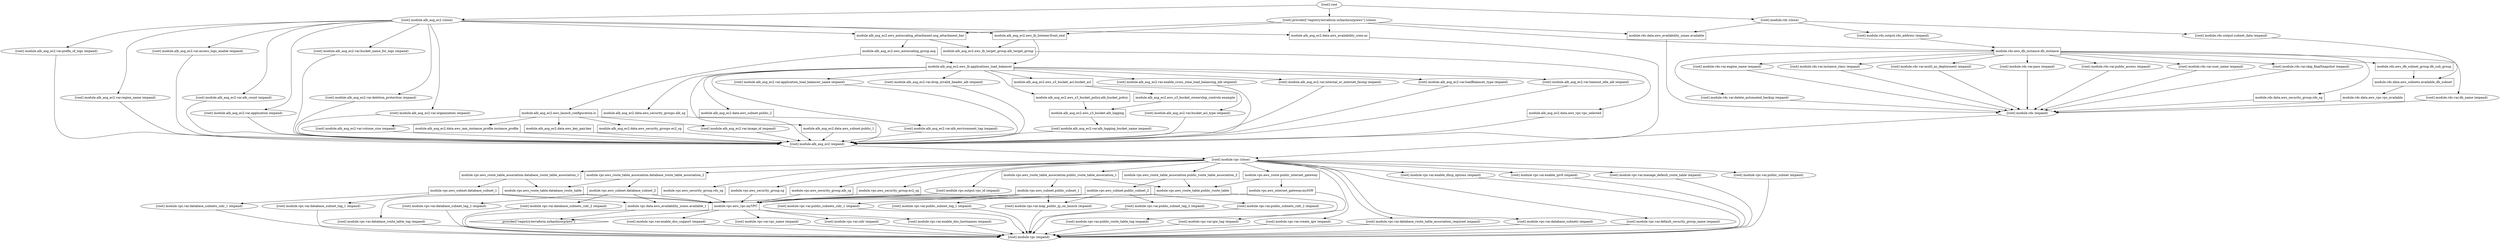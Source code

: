 digraph {
	compound = "true"
	newrank = "true"
	subgraph "root" {
		"[root] module.alb_asg_ec2.aws_autoscaling_attachment.asg_attachment_bar (expand)" [label = "module.alb_asg_ec2.aws_autoscaling_attachment.asg_attachment_bar", shape = "box"]
		"[root] module.alb_asg_ec2.aws_autoscaling_group.asg (expand)" [label = "module.alb_asg_ec2.aws_autoscaling_group.asg", shape = "box"]
		"[root] module.alb_asg_ec2.aws_launch_configuration.lc (expand)" [label = "module.alb_asg_ec2.aws_launch_configuration.lc", shape = "box"]
		"[root] module.alb_asg_ec2.aws_lb.applications_load_balancer (expand)" [label = "module.alb_asg_ec2.aws_lb.applications_load_balancer", shape = "box"]
		"[root] module.alb_asg_ec2.aws_lb_listener.front_end (expand)" [label = "module.alb_asg_ec2.aws_lb_listener.front_end", shape = "box"]
		"[root] module.alb_asg_ec2.aws_lb_target_group.alb_target_group (expand)" [label = "module.alb_asg_ec2.aws_lb_target_group.alb_target_group", shape = "box"]
		"[root] module.alb_asg_ec2.aws_s3_bucket.alb_logging (expand)" [label = "module.alb_asg_ec2.aws_s3_bucket.alb_logging", shape = "box"]
		"[root] module.alb_asg_ec2.aws_s3_bucket_acl.bucket_acl (expand)" [label = "module.alb_asg_ec2.aws_s3_bucket_acl.bucket_acl", shape = "box"]
		"[root] module.alb_asg_ec2.aws_s3_bucket_ownership_controls.example (expand)" [label = "module.alb_asg_ec2.aws_s3_bucket_ownership_controls.example", shape = "box"]
		"[root] module.alb_asg_ec2.aws_s3_bucket_policy.alb_bucket_policy (expand)" [label = "module.alb_asg_ec2.aws_s3_bucket_policy.alb_bucket_policy", shape = "box"]
		"[root] module.alb_asg_ec2.data.aws_availability_zone.az (expand)" [label = "module.alb_asg_ec2.data.aws_availability_zone.az", shape = "box"]
		"[root] module.alb_asg_ec2.data.aws_iam_instance_profile.instance_profile (expand)" [label = "module.alb_asg_ec2.data.aws_iam_instance_profile.instance_profile", shape = "box"]
		"[root] module.alb_asg_ec2.data.aws_key_pair.key (expand)" [label = "module.alb_asg_ec2.data.aws_key_pair.key", shape = "box"]
		"[root] module.alb_asg_ec2.data.aws_security_groups.alb_sg (expand)" [label = "module.alb_asg_ec2.data.aws_security_groups.alb_sg", shape = "box"]
		"[root] module.alb_asg_ec2.data.aws_security_groups.ec2_sg (expand)" [label = "module.alb_asg_ec2.data.aws_security_groups.ec2_sg", shape = "box"]
		"[root] module.alb_asg_ec2.data.aws_subnet.public_1 (expand)" [label = "module.alb_asg_ec2.data.aws_subnet.public_1", shape = "box"]
		"[root] module.alb_asg_ec2.data.aws_subnet.public_2 (expand)" [label = "module.alb_asg_ec2.data.aws_subnet.public_2", shape = "box"]
		"[root] module.alb_asg_ec2.data.aws_vpc.vpc_selected (expand)" [label = "module.alb_asg_ec2.data.aws_vpc.vpc_selected", shape = "box"]
		"[root] module.rds.aws_db_instance.db_instance (expand)" [label = "module.rds.aws_db_instance.db_instance", shape = "box"]
		"[root] module.rds.aws_db_subnet_group.db_sub_group (expand)" [label = "module.rds.aws_db_subnet_group.db_sub_group", shape = "box"]
		"[root] module.rds.data.aws_availability_zones.available (expand)" [label = "module.rds.data.aws_availability_zones.available", shape = "box"]
		"[root] module.rds.data.aws_security_group.rds_sg (expand)" [label = "module.rds.data.aws_security_group.rds_sg", shape = "box"]
		"[root] module.rds.data.aws_subnets.available_db_subnet (expand)" [label = "module.rds.data.aws_subnets.available_db_subnet", shape = "box"]
		"[root] module.rds.data.aws_vpc.vpc_available (expand)" [label = "module.rds.data.aws_vpc.vpc_available", shape = "box"]
		"[root] module.vpc.aws_internet_gateway.myIGW (expand)" [label = "module.vpc.aws_internet_gateway.myIGW", shape = "box"]
		"[root] module.vpc.aws_route.public_internet_gateway (expand)" [label = "module.vpc.aws_route.public_internet_gateway", shape = "box"]
		"[root] module.vpc.aws_route_table.database_route_table (expand)" [label = "module.vpc.aws_route_table.database_route_table", shape = "box"]
		"[root] module.vpc.aws_route_table.public_route_table (expand)" [label = "module.vpc.aws_route_table.public_route_table", shape = "box"]
		"[root] module.vpc.aws_route_table_association.database_route_table_association_1 (expand)" [label = "module.vpc.aws_route_table_association.database_route_table_association_1", shape = "box"]
		"[root] module.vpc.aws_route_table_association.database_route_table_association_2 (expand)" [label = "module.vpc.aws_route_table_association.database_route_table_association_2", shape = "box"]
		"[root] module.vpc.aws_route_table_association.public_route_table_association_1 (expand)" [label = "module.vpc.aws_route_table_association.public_route_table_association_1", shape = "box"]
		"[root] module.vpc.aws_route_table_association.public_route_table_association_2 (expand)" [label = "module.vpc.aws_route_table_association.public_route_table_association_2", shape = "box"]
		"[root] module.vpc.aws_security_group.alb_sg (expand)" [label = "module.vpc.aws_security_group.alb_sg", shape = "box"]
		"[root] module.vpc.aws_security_group.ec2_sg (expand)" [label = "module.vpc.aws_security_group.ec2_sg", shape = "box"]
		"[root] module.vpc.aws_security_group.rds_sg (expand)" [label = "module.vpc.aws_security_group.rds_sg", shape = "box"]
		"[root] module.vpc.aws_security_group.sg (expand)" [label = "module.vpc.aws_security_group.sg", shape = "box"]
		"[root] module.vpc.aws_subnet.database_subnet_1 (expand)" [label = "module.vpc.aws_subnet.database_subnet_1", shape = "box"]
		"[root] module.vpc.aws_subnet.database_subnet_2 (expand)" [label = "module.vpc.aws_subnet.database_subnet_2", shape = "box"]
		"[root] module.vpc.aws_subnet.public_subnet_1 (expand)" [label = "module.vpc.aws_subnet.public_subnet_1", shape = "box"]
		"[root] module.vpc.aws_subnet.public_subnet_2 (expand)" [label = "module.vpc.aws_subnet.public_subnet_2", shape = "box"]
		"[root] module.vpc.aws_vpc.myVPC (expand)" [label = "module.vpc.aws_vpc.myVPC", shape = "box"]
		"[root] module.vpc.data.aws_availability_zones.available_1 (expand)" [label = "module.vpc.data.aws_availability_zones.available_1", shape = "box"]
		"[root] provider[\"registry.terraform.io/hashicorp/aws\"]" [label = "provider[\"registry.terraform.io/hashicorp/aws\"]", shape = "diamond"]
		"[root] module.alb_asg_ec2 (close)" -> "[root] module.alb_asg_ec2.aws_autoscaling_attachment.asg_attachment_bar (expand)"
		"[root] module.alb_asg_ec2 (close)" -> "[root] module.alb_asg_ec2.aws_lb_listener.front_end (expand)"
		"[root] module.alb_asg_ec2 (close)" -> "[root] module.alb_asg_ec2.data.aws_availability_zone.az (expand)"
		"[root] module.alb_asg_ec2 (close)" -> "[root] module.alb_asg_ec2.var.access_logs_enable (expand)"
		"[root] module.alb_asg_ec2 (close)" -> "[root] module.alb_asg_ec2.var.alb_count (expand)"
		"[root] module.alb_asg_ec2 (close)" -> "[root] module.alb_asg_ec2.var.application (expand)"
		"[root] module.alb_asg_ec2 (close)" -> "[root] module.alb_asg_ec2.var.bucket_name_for_logs (expand)"
		"[root] module.alb_asg_ec2 (close)" -> "[root] module.alb_asg_ec2.var.deletion_protection (expand)"
		"[root] module.alb_asg_ec2 (close)" -> "[root] module.alb_asg_ec2.var.organization (expand)"
		"[root] module.alb_asg_ec2 (close)" -> "[root] module.alb_asg_ec2.var.prefix_of_logs (expand)"
		"[root] module.alb_asg_ec2 (close)" -> "[root] module.alb_asg_ec2.var.region_name (expand)"
		"[root] module.alb_asg_ec2 (expand)" -> "[root] module.vpc (close)"
		"[root] module.alb_asg_ec2.aws_autoscaling_attachment.asg_attachment_bar (expand)" -> "[root] module.alb_asg_ec2.aws_autoscaling_group.asg (expand)"
		"[root] module.alb_asg_ec2.aws_autoscaling_attachment.asg_attachment_bar (expand)" -> "[root] module.alb_asg_ec2.aws_lb_target_group.alb_target_group (expand)"
		"[root] module.alb_asg_ec2.aws_autoscaling_group.asg (expand)" -> "[root] module.alb_asg_ec2.aws_launch_configuration.lc (expand)"
		"[root] module.alb_asg_ec2.aws_autoscaling_group.asg (expand)" -> "[root] module.alb_asg_ec2.aws_lb.applications_load_balancer (expand)"
		"[root] module.alb_asg_ec2.aws_launch_configuration.lc (expand)" -> "[root] module.alb_asg_ec2.data.aws_iam_instance_profile.instance_profile (expand)"
		"[root] module.alb_asg_ec2.aws_launch_configuration.lc (expand)" -> "[root] module.alb_asg_ec2.data.aws_key_pair.key (expand)"
		"[root] module.alb_asg_ec2.aws_launch_configuration.lc (expand)" -> "[root] module.alb_asg_ec2.data.aws_security_groups.ec2_sg (expand)"
		"[root] module.alb_asg_ec2.aws_launch_configuration.lc (expand)" -> "[root] module.alb_asg_ec2.var.image_id (expand)"
		"[root] module.alb_asg_ec2.aws_launch_configuration.lc (expand)" -> "[root] module.alb_asg_ec2.var.volume_size (expand)"
		"[root] module.alb_asg_ec2.aws_lb.applications_load_balancer (expand)" -> "[root] module.alb_asg_ec2.aws_s3_bucket_acl.bucket_acl (expand)"
		"[root] module.alb_asg_ec2.aws_lb.applications_load_balancer (expand)" -> "[root] module.alb_asg_ec2.aws_s3_bucket_policy.alb_bucket_policy (expand)"
		"[root] module.alb_asg_ec2.aws_lb.applications_load_balancer (expand)" -> "[root] module.alb_asg_ec2.data.aws_security_groups.alb_sg (expand)"
		"[root] module.alb_asg_ec2.aws_lb.applications_load_balancer (expand)" -> "[root] module.alb_asg_ec2.data.aws_subnet.public_1 (expand)"
		"[root] module.alb_asg_ec2.aws_lb.applications_load_balancer (expand)" -> "[root] module.alb_asg_ec2.data.aws_subnet.public_2 (expand)"
		"[root] module.alb_asg_ec2.aws_lb.applications_load_balancer (expand)" -> "[root] module.alb_asg_ec2.var.alb_environment_tag (expand)"
		"[root] module.alb_asg_ec2.aws_lb.applications_load_balancer (expand)" -> "[root] module.alb_asg_ec2.var.application_load_balancer_name (expand)"
		"[root] module.alb_asg_ec2.aws_lb.applications_load_balancer (expand)" -> "[root] module.alb_asg_ec2.var.drop_invalid_header_alb (expand)"
		"[root] module.alb_asg_ec2.aws_lb.applications_load_balancer (expand)" -> "[root] module.alb_asg_ec2.var.enable_cross_zone_load_balancing_nlb (expand)"
		"[root] module.alb_asg_ec2.aws_lb.applications_load_balancer (expand)" -> "[root] module.alb_asg_ec2.var.internal_or_internet_facing (expand)"
		"[root] module.alb_asg_ec2.aws_lb.applications_load_balancer (expand)" -> "[root] module.alb_asg_ec2.var.loadBalancer_type (expand)"
		"[root] module.alb_asg_ec2.aws_lb.applications_load_balancer (expand)" -> "[root] module.alb_asg_ec2.var.timeout_idle_alb (expand)"
		"[root] module.alb_asg_ec2.aws_lb_listener.front_end (expand)" -> "[root] module.alb_asg_ec2.aws_lb.applications_load_balancer (expand)"
		"[root] module.alb_asg_ec2.aws_lb_listener.front_end (expand)" -> "[root] module.alb_asg_ec2.aws_lb_target_group.alb_target_group (expand)"
		"[root] module.alb_asg_ec2.aws_lb_target_group.alb_target_group (expand)" -> "[root] module.alb_asg_ec2.data.aws_vpc.vpc_selected (expand)"
		"[root] module.alb_asg_ec2.aws_s3_bucket.alb_logging (expand)" -> "[root] module.alb_asg_ec2.var.alb_logging_bucket_name (expand)"
		"[root] module.alb_asg_ec2.aws_s3_bucket_acl.bucket_acl (expand)" -> "[root] module.alb_asg_ec2.aws_s3_bucket_ownership_controls.example (expand)"
		"[root] module.alb_asg_ec2.aws_s3_bucket_acl.bucket_acl (expand)" -> "[root] module.alb_asg_ec2.var.bucket_acl_type (expand)"
		"[root] module.alb_asg_ec2.aws_s3_bucket_ownership_controls.example (expand)" -> "[root] module.alb_asg_ec2.aws_s3_bucket.alb_logging (expand)"
		"[root] module.alb_asg_ec2.aws_s3_bucket_policy.alb_bucket_policy (expand)" -> "[root] module.alb_asg_ec2.aws_s3_bucket.alb_logging (expand)"
		"[root] module.alb_asg_ec2.data.aws_availability_zone.az (expand)" -> "[root] module.alb_asg_ec2 (expand)"
		"[root] module.alb_asg_ec2.data.aws_iam_instance_profile.instance_profile (expand)" -> "[root] module.alb_asg_ec2 (expand)"
		"[root] module.alb_asg_ec2.data.aws_key_pair.key (expand)" -> "[root] module.alb_asg_ec2 (expand)"
		"[root] module.alb_asg_ec2.data.aws_security_groups.alb_sg (expand)" -> "[root] module.alb_asg_ec2 (expand)"
		"[root] module.alb_asg_ec2.data.aws_security_groups.ec2_sg (expand)" -> "[root] module.alb_asg_ec2 (expand)"
		"[root] module.alb_asg_ec2.data.aws_subnet.public_1 (expand)" -> "[root] module.alb_asg_ec2 (expand)"
		"[root] module.alb_asg_ec2.data.aws_subnet.public_2 (expand)" -> "[root] module.alb_asg_ec2 (expand)"
		"[root] module.alb_asg_ec2.data.aws_vpc.vpc_selected (expand)" -> "[root] module.alb_asg_ec2 (expand)"
		"[root] module.alb_asg_ec2.var.access_logs_enable (expand)" -> "[root] module.alb_asg_ec2 (expand)"
		"[root] module.alb_asg_ec2.var.alb_count (expand)" -> "[root] module.alb_asg_ec2 (expand)"
		"[root] module.alb_asg_ec2.var.alb_environment_tag (expand)" -> "[root] module.alb_asg_ec2 (expand)"
		"[root] module.alb_asg_ec2.var.alb_logging_bucket_name (expand)" -> "[root] module.alb_asg_ec2 (expand)"
		"[root] module.alb_asg_ec2.var.application (expand)" -> "[root] module.alb_asg_ec2 (expand)"
		"[root] module.alb_asg_ec2.var.application_load_balancer_name (expand)" -> "[root] module.alb_asg_ec2 (expand)"
		"[root] module.alb_asg_ec2.var.bucket_acl_type (expand)" -> "[root] module.alb_asg_ec2 (expand)"
		"[root] module.alb_asg_ec2.var.bucket_name_for_logs (expand)" -> "[root] module.alb_asg_ec2 (expand)"
		"[root] module.alb_asg_ec2.var.deletion_protection (expand)" -> "[root] module.alb_asg_ec2 (expand)"
		"[root] module.alb_asg_ec2.var.drop_invalid_header_alb (expand)" -> "[root] module.alb_asg_ec2 (expand)"
		"[root] module.alb_asg_ec2.var.enable_cross_zone_load_balancing_nlb (expand)" -> "[root] module.alb_asg_ec2 (expand)"
		"[root] module.alb_asg_ec2.var.image_id (expand)" -> "[root] module.alb_asg_ec2 (expand)"
		"[root] module.alb_asg_ec2.var.internal_or_internet_facing (expand)" -> "[root] module.alb_asg_ec2 (expand)"
		"[root] module.alb_asg_ec2.var.loadBalancer_type (expand)" -> "[root] module.alb_asg_ec2 (expand)"
		"[root] module.alb_asg_ec2.var.organization (expand)" -> "[root] module.alb_asg_ec2 (expand)"
		"[root] module.alb_asg_ec2.var.prefix_of_logs (expand)" -> "[root] module.alb_asg_ec2 (expand)"
		"[root] module.alb_asg_ec2.var.region_name (expand)" -> "[root] module.alb_asg_ec2 (expand)"
		"[root] module.alb_asg_ec2.var.timeout_idle_alb (expand)" -> "[root] module.alb_asg_ec2 (expand)"
		"[root] module.alb_asg_ec2.var.volume_size (expand)" -> "[root] module.alb_asg_ec2 (expand)"
		"[root] module.rds (close)" -> "[root] module.rds.data.aws_availability_zones.available (expand)"
		"[root] module.rds (close)" -> "[root] module.rds.output.rds_address (expand)"
		"[root] module.rds (close)" -> "[root] module.rds.output.subnet_data (expand)"
		"[root] module.rds (expand)" -> "[root] module.vpc (close)"
		"[root] module.rds.aws_db_instance.db_instance (expand)" -> "[root] module.rds.aws_db_subnet_group.db_sub_group (expand)"
		"[root] module.rds.aws_db_instance.db_instance (expand)" -> "[root] module.rds.data.aws_security_group.rds_sg (expand)"
		"[root] module.rds.aws_db_instance.db_instance (expand)" -> "[root] module.rds.var.db_name (expand)"
		"[root] module.rds.aws_db_instance.db_instance (expand)" -> "[root] module.rds.var.delete_automated_backup (expand)"
		"[root] module.rds.aws_db_instance.db_instance (expand)" -> "[root] module.rds.var.engine_name (expand)"
		"[root] module.rds.aws_db_instance.db_instance (expand)" -> "[root] module.rds.var.instance_class (expand)"
		"[root] module.rds.aws_db_instance.db_instance (expand)" -> "[root] module.rds.var.multi_az_deployment (expand)"
		"[root] module.rds.aws_db_instance.db_instance (expand)" -> "[root] module.rds.var.pass (expand)"
		"[root] module.rds.aws_db_instance.db_instance (expand)" -> "[root] module.rds.var.public_access (expand)"
		"[root] module.rds.aws_db_instance.db_instance (expand)" -> "[root] module.rds.var.skip_finalSnapshot (expand)"
		"[root] module.rds.aws_db_instance.db_instance (expand)" -> "[root] module.rds.var.user_name (expand)"
		"[root] module.rds.aws_db_subnet_group.db_sub_group (expand)" -> "[root] module.rds.data.aws_subnets.available_db_subnet (expand)"
		"[root] module.rds.data.aws_availability_zones.available (expand)" -> "[root] module.rds (expand)"
		"[root] module.rds.data.aws_security_group.rds_sg (expand)" -> "[root] module.rds (expand)"
		"[root] module.rds.data.aws_subnets.available_db_subnet (expand)" -> "[root] module.rds.data.aws_vpc.vpc_available (expand)"
		"[root] module.rds.data.aws_vpc.vpc_available (expand)" -> "[root] module.rds (expand)"
		"[root] module.rds.output.rds_address (expand)" -> "[root] module.rds.aws_db_instance.db_instance (expand)"
		"[root] module.rds.output.subnet_data (expand)" -> "[root] module.rds.data.aws_subnets.available_db_subnet (expand)"
		"[root] module.rds.var.db_name (expand)" -> "[root] module.rds (expand)"
		"[root] module.rds.var.delete_automated_backup (expand)" -> "[root] module.rds (expand)"
		"[root] module.rds.var.engine_name (expand)" -> "[root] module.rds (expand)"
		"[root] module.rds.var.instance_class (expand)" -> "[root] module.rds (expand)"
		"[root] module.rds.var.multi_az_deployment (expand)" -> "[root] module.rds (expand)"
		"[root] module.rds.var.pass (expand)" -> "[root] module.rds (expand)"
		"[root] module.rds.var.public_access (expand)" -> "[root] module.rds (expand)"
		"[root] module.rds.var.skip_finalSnapshot (expand)" -> "[root] module.rds (expand)"
		"[root] module.rds.var.user_name (expand)" -> "[root] module.rds (expand)"
		"[root] module.vpc (close)" -> "[root] module.vpc.aws_route.public_internet_gateway (expand)"
		"[root] module.vpc (close)" -> "[root] module.vpc.aws_route_table_association.database_route_table_association_1 (expand)"
		"[root] module.vpc (close)" -> "[root] module.vpc.aws_route_table_association.database_route_table_association_2 (expand)"
		"[root] module.vpc (close)" -> "[root] module.vpc.aws_route_table_association.public_route_table_association_1 (expand)"
		"[root] module.vpc (close)" -> "[root] module.vpc.aws_route_table_association.public_route_table_association_2 (expand)"
		"[root] module.vpc (close)" -> "[root] module.vpc.aws_security_group.alb_sg (expand)"
		"[root] module.vpc (close)" -> "[root] module.vpc.aws_security_group.ec2_sg (expand)"
		"[root] module.vpc (close)" -> "[root] module.vpc.aws_security_group.rds_sg (expand)"
		"[root] module.vpc (close)" -> "[root] module.vpc.aws_security_group.sg (expand)"
		"[root] module.vpc (close)" -> "[root] module.vpc.output.vpc_id (expand)"
		"[root] module.vpc (close)" -> "[root] module.vpc.var.create_igw (expand)"
		"[root] module.vpc (close)" -> "[root] module.vpc.var.database_route_table_association_required (expand)"
		"[root] module.vpc (close)" -> "[root] module.vpc.var.database_subnets (expand)"
		"[root] module.vpc (close)" -> "[root] module.vpc.var.default_security_group_name (expand)"
		"[root] module.vpc (close)" -> "[root] module.vpc.var.enable_dhcp_options (expand)"
		"[root] module.vpc (close)" -> "[root] module.vpc.var.enable_ipv6 (expand)"
		"[root] module.vpc (close)" -> "[root] module.vpc.var.manage_default_route_table (expand)"
		"[root] module.vpc (close)" -> "[root] module.vpc.var.public_subnet (expand)"
		"[root] module.vpc.aws_internet_gateway.myIGW (expand)" -> "[root] module.vpc.aws_vpc.myVPC (expand)"
		"[root] module.vpc.aws_internet_gateway.myIGW (expand)" -> "[root] module.vpc.var.igw_tag (expand)"
		"[root] module.vpc.aws_route.public_internet_gateway (expand)" -> "[root] module.vpc.aws_internet_gateway.myIGW (expand)"
		"[root] module.vpc.aws_route.public_internet_gateway (expand)" -> "[root] module.vpc.aws_route_table.public_route_table (expand)"
		"[root] module.vpc.aws_route_table.database_route_table (expand)" -> "[root] module.vpc.aws_vpc.myVPC (expand)"
		"[root] module.vpc.aws_route_table.database_route_table (expand)" -> "[root] module.vpc.var.database_route_table_tag (expand)"
		"[root] module.vpc.aws_route_table.public_route_table (expand)" -> "[root] module.vpc.aws_vpc.myVPC (expand)"
		"[root] module.vpc.aws_route_table.public_route_table (expand)" -> "[root] module.vpc.var.public_route_table_tag (expand)"
		"[root] module.vpc.aws_route_table_association.database_route_table_association_1 (expand)" -> "[root] module.vpc.aws_route_table.database_route_table (expand)"
		"[root] module.vpc.aws_route_table_association.database_route_table_association_1 (expand)" -> "[root] module.vpc.aws_subnet.database_subnet_1 (expand)"
		"[root] module.vpc.aws_route_table_association.database_route_table_association_2 (expand)" -> "[root] module.vpc.aws_route_table.database_route_table (expand)"
		"[root] module.vpc.aws_route_table_association.database_route_table_association_2 (expand)" -> "[root] module.vpc.aws_subnet.database_subnet_2 (expand)"
		"[root] module.vpc.aws_route_table_association.public_route_table_association_1 (expand)" -> "[root] module.vpc.aws_route_table.public_route_table (expand)"
		"[root] module.vpc.aws_route_table_association.public_route_table_association_1 (expand)" -> "[root] module.vpc.aws_subnet.public_subnet_1 (expand)"
		"[root] module.vpc.aws_route_table_association.public_route_table_association_2 (expand)" -> "[root] module.vpc.aws_route_table.public_route_table (expand)"
		"[root] module.vpc.aws_route_table_association.public_route_table_association_2 (expand)" -> "[root] module.vpc.aws_subnet.public_subnet_2 (expand)"
		"[root] module.vpc.aws_security_group.alb_sg (expand)" -> "[root] module.vpc.aws_vpc.myVPC (expand)"
		"[root] module.vpc.aws_security_group.ec2_sg (expand)" -> "[root] module.vpc.aws_vpc.myVPC (expand)"
		"[root] module.vpc.aws_security_group.rds_sg (expand)" -> "[root] module.vpc.aws_vpc.myVPC (expand)"
		"[root] module.vpc.aws_security_group.sg (expand)" -> "[root] module.vpc.aws_vpc.myVPC (expand)"
		"[root] module.vpc.aws_subnet.database_subnet_1 (expand)" -> "[root] module.vpc.aws_vpc.myVPC (expand)"
		"[root] module.vpc.aws_subnet.database_subnet_1 (expand)" -> "[root] module.vpc.data.aws_availability_zones.available_1 (expand)"
		"[root] module.vpc.aws_subnet.database_subnet_1 (expand)" -> "[root] module.vpc.var.database_subnet_tag_1 (expand)"
		"[root] module.vpc.aws_subnet.database_subnet_1 (expand)" -> "[root] module.vpc.var.database_subnets_cidr_1 (expand)"
		"[root] module.vpc.aws_subnet.database_subnet_2 (expand)" -> "[root] module.vpc.aws_vpc.myVPC (expand)"
		"[root] module.vpc.aws_subnet.database_subnet_2 (expand)" -> "[root] module.vpc.data.aws_availability_zones.available_1 (expand)"
		"[root] module.vpc.aws_subnet.database_subnet_2 (expand)" -> "[root] module.vpc.var.database_subnet_tag_2 (expand)"
		"[root] module.vpc.aws_subnet.database_subnet_2 (expand)" -> "[root] module.vpc.var.database_subnets_cidr_2 (expand)"
		"[root] module.vpc.aws_subnet.public_subnet_1 (expand)" -> "[root] module.vpc.aws_vpc.myVPC (expand)"
		"[root] module.vpc.aws_subnet.public_subnet_1 (expand)" -> "[root] module.vpc.data.aws_availability_zones.available_1 (expand)"
		"[root] module.vpc.aws_subnet.public_subnet_1 (expand)" -> "[root] module.vpc.var.map_public_ip_on_launch (expand)"
		"[root] module.vpc.aws_subnet.public_subnet_1 (expand)" -> "[root] module.vpc.var.public_subnet_tag_1 (expand)"
		"[root] module.vpc.aws_subnet.public_subnet_1 (expand)" -> "[root] module.vpc.var.public_subnets_cidr_1 (expand)"
		"[root] module.vpc.aws_subnet.public_subnet_2 (expand)" -> "[root] module.vpc.aws_vpc.myVPC (expand)"
		"[root] module.vpc.aws_subnet.public_subnet_2 (expand)" -> "[root] module.vpc.data.aws_availability_zones.available_1 (expand)"
		"[root] module.vpc.aws_subnet.public_subnet_2 (expand)" -> "[root] module.vpc.var.map_public_ip_on_launch (expand)"
		"[root] module.vpc.aws_subnet.public_subnet_2 (expand)" -> "[root] module.vpc.var.public_subnet_tag_2 (expand)"
		"[root] module.vpc.aws_subnet.public_subnet_2 (expand)" -> "[root] module.vpc.var.public_subnets_cidr_2 (expand)"
		"[root] module.vpc.aws_vpc.myVPC (expand)" -> "[root] module.vpc.var.cidr (expand)"
		"[root] module.vpc.aws_vpc.myVPC (expand)" -> "[root] module.vpc.var.enable_dns_hostnames (expand)"
		"[root] module.vpc.aws_vpc.myVPC (expand)" -> "[root] module.vpc.var.enable_dns_support (expand)"
		"[root] module.vpc.aws_vpc.myVPC (expand)" -> "[root] module.vpc.var.vpc_name (expand)"
		"[root] module.vpc.aws_vpc.myVPC (expand)" -> "[root] provider[\"registry.terraform.io/hashicorp/aws\"]"
		"[root] module.vpc.data.aws_availability_zones.available_1 (expand)" -> "[root] module.vpc (expand)"
		"[root] module.vpc.data.aws_availability_zones.available_1 (expand)" -> "[root] provider[\"registry.terraform.io/hashicorp/aws\"]"
		"[root] module.vpc.output.vpc_id (expand)" -> "[root] module.vpc.aws_vpc.myVPC (expand)"
		"[root] module.vpc.var.cidr (expand)" -> "[root] module.vpc (expand)"
		"[root] module.vpc.var.create_igw (expand)" -> "[root] module.vpc (expand)"
		"[root] module.vpc.var.database_route_table_association_required (expand)" -> "[root] module.vpc (expand)"
		"[root] module.vpc.var.database_route_table_tag (expand)" -> "[root] module.vpc (expand)"
		"[root] module.vpc.var.database_subnet_tag_1 (expand)" -> "[root] module.vpc (expand)"
		"[root] module.vpc.var.database_subnet_tag_2 (expand)" -> "[root] module.vpc (expand)"
		"[root] module.vpc.var.database_subnets (expand)" -> "[root] module.vpc (expand)"
		"[root] module.vpc.var.database_subnets_cidr_1 (expand)" -> "[root] module.vpc (expand)"
		"[root] module.vpc.var.database_subnets_cidr_2 (expand)" -> "[root] module.vpc (expand)"
		"[root] module.vpc.var.default_security_group_name (expand)" -> "[root] module.vpc (expand)"
		"[root] module.vpc.var.enable_dhcp_options (expand)" -> "[root] module.vpc (expand)"
		"[root] module.vpc.var.enable_dns_hostnames (expand)" -> "[root] module.vpc (expand)"
		"[root] module.vpc.var.enable_dns_support (expand)" -> "[root] module.vpc (expand)"
		"[root] module.vpc.var.enable_ipv6 (expand)" -> "[root] module.vpc (expand)"
		"[root] module.vpc.var.igw_tag (expand)" -> "[root] module.vpc (expand)"
		"[root] module.vpc.var.manage_default_route_table (expand)" -> "[root] module.vpc (expand)"
		"[root] module.vpc.var.map_public_ip_on_launch (expand)" -> "[root] module.vpc (expand)"
		"[root] module.vpc.var.public_route_table_tag (expand)" -> "[root] module.vpc (expand)"
		"[root] module.vpc.var.public_subnet (expand)" -> "[root] module.vpc (expand)"
		"[root] module.vpc.var.public_subnet_tag_1 (expand)" -> "[root] module.vpc (expand)"
		"[root] module.vpc.var.public_subnet_tag_2 (expand)" -> "[root] module.vpc (expand)"
		"[root] module.vpc.var.public_subnets_cidr_1 (expand)" -> "[root] module.vpc (expand)"
		"[root] module.vpc.var.public_subnets_cidr_2 (expand)" -> "[root] module.vpc (expand)"
		"[root] module.vpc.var.vpc_name (expand)" -> "[root] module.vpc (expand)"
		"[root] provider[\"registry.terraform.io/hashicorp/aws\"] (close)" -> "[root] module.alb_asg_ec2.aws_autoscaling_attachment.asg_attachment_bar (expand)"
		"[root] provider[\"registry.terraform.io/hashicorp/aws\"] (close)" -> "[root] module.alb_asg_ec2.aws_lb_listener.front_end (expand)"
		"[root] provider[\"registry.terraform.io/hashicorp/aws\"] (close)" -> "[root] module.alb_asg_ec2.data.aws_availability_zone.az (expand)"
		"[root] provider[\"registry.terraform.io/hashicorp/aws\"] (close)" -> "[root] module.rds.aws_db_instance.db_instance (expand)"
		"[root] provider[\"registry.terraform.io/hashicorp/aws\"] (close)" -> "[root] module.rds.data.aws_availability_zones.available (expand)"
		"[root] root" -> "[root] module.alb_asg_ec2 (close)"
		"[root] root" -> "[root] module.rds (close)"
		"[root] root" -> "[root] provider[\"registry.terraform.io/hashicorp/aws\"] (close)"
	}
}


